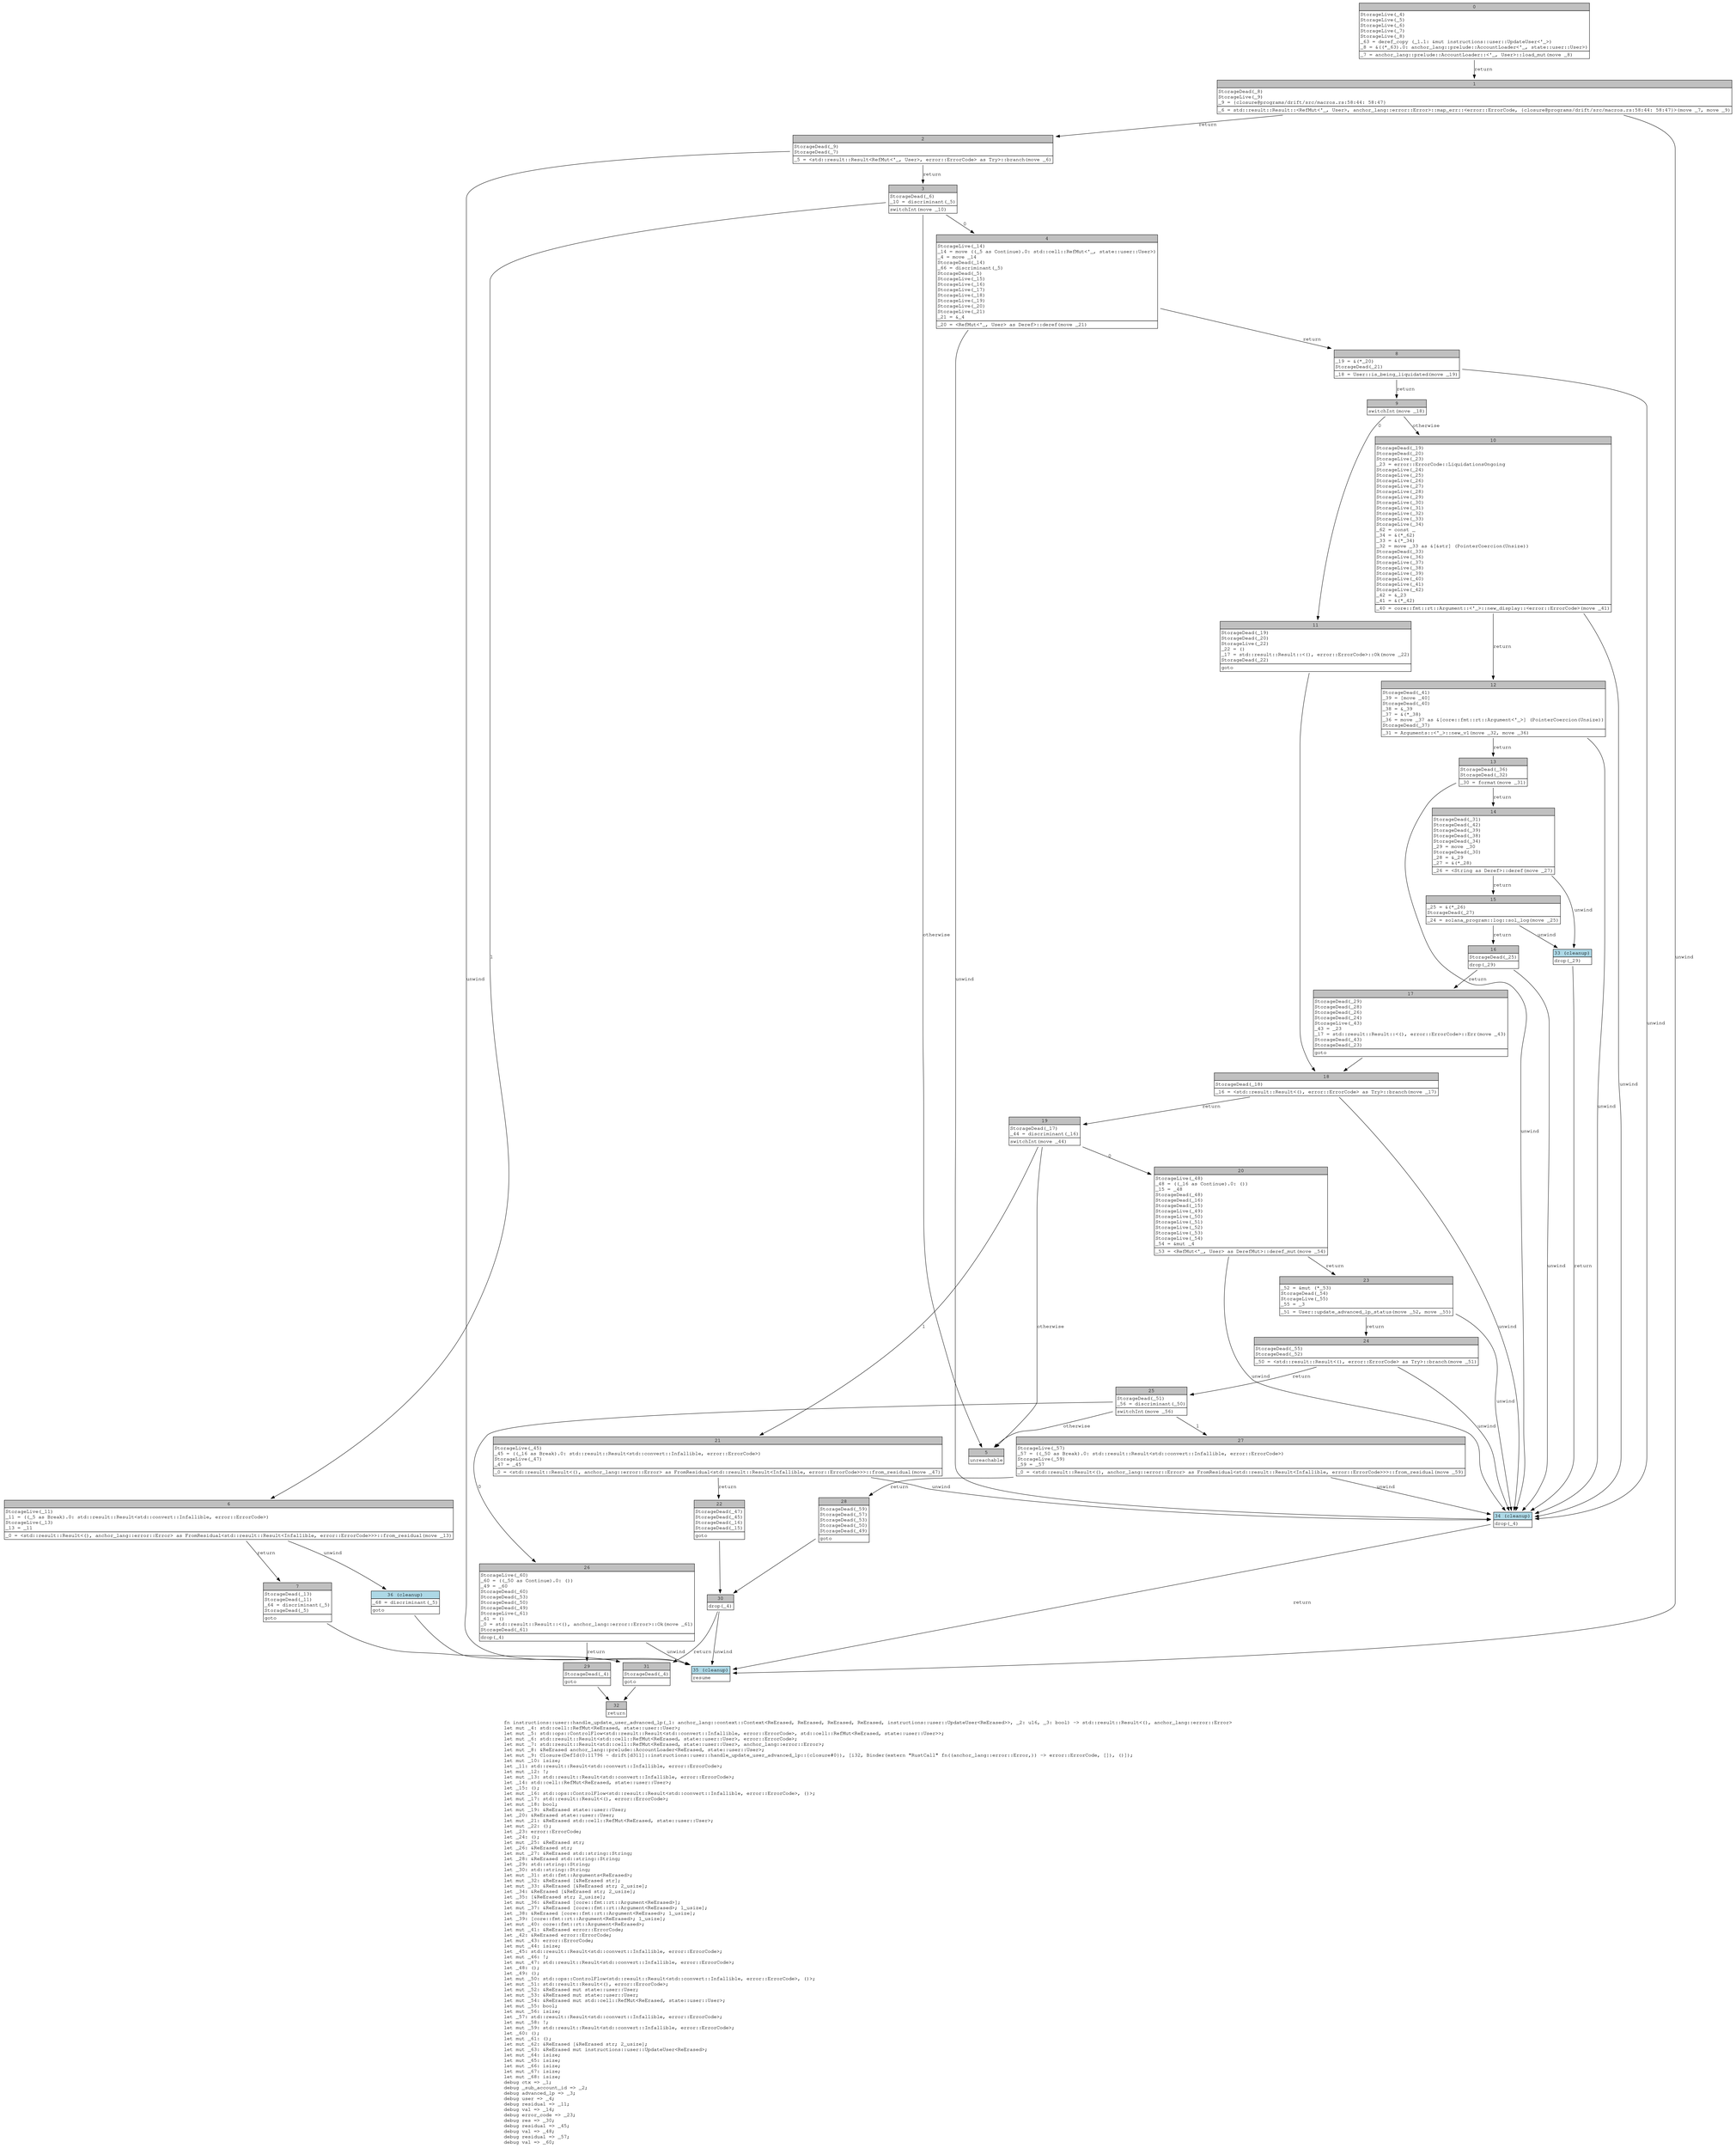 digraph Mir_0_1726 {
    graph [fontname="Courier, monospace"];
    node [fontname="Courier, monospace"];
    edge [fontname="Courier, monospace"];
    label=<fn instructions::user::handle_update_user_advanced_lp(_1: anchor_lang::context::Context&lt;ReErased, ReErased, ReErased, ReErased, instructions::user::UpdateUser&lt;ReErased&gt;&gt;, _2: u16, _3: bool) -&gt; std::result::Result&lt;(), anchor_lang::error::Error&gt;<br align="left"/>let mut _4: std::cell::RefMut&lt;ReErased, state::user::User&gt;;<br align="left"/>let mut _5: std::ops::ControlFlow&lt;std::result::Result&lt;std::convert::Infallible, error::ErrorCode&gt;, std::cell::RefMut&lt;ReErased, state::user::User&gt;&gt;;<br align="left"/>let mut _6: std::result::Result&lt;std::cell::RefMut&lt;ReErased, state::user::User&gt;, error::ErrorCode&gt;;<br align="left"/>let mut _7: std::result::Result&lt;std::cell::RefMut&lt;ReErased, state::user::User&gt;, anchor_lang::error::Error&gt;;<br align="left"/>let mut _8: &amp;ReErased anchor_lang::prelude::AccountLoader&lt;ReErased, state::user::User&gt;;<br align="left"/>let mut _9: Closure(DefId(0:11796 ~ drift[d311]::instructions::user::handle_update_user_advanced_lp::{closure#0}), [i32, Binder(extern &quot;RustCall&quot; fn((anchor_lang::error::Error,)) -&gt; error::ErrorCode, []), ()]);<br align="left"/>let mut _10: isize;<br align="left"/>let _11: std::result::Result&lt;std::convert::Infallible, error::ErrorCode&gt;;<br align="left"/>let mut _12: !;<br align="left"/>let mut _13: std::result::Result&lt;std::convert::Infallible, error::ErrorCode&gt;;<br align="left"/>let _14: std::cell::RefMut&lt;ReErased, state::user::User&gt;;<br align="left"/>let _15: ();<br align="left"/>let mut _16: std::ops::ControlFlow&lt;std::result::Result&lt;std::convert::Infallible, error::ErrorCode&gt;, ()&gt;;<br align="left"/>let mut _17: std::result::Result&lt;(), error::ErrorCode&gt;;<br align="left"/>let mut _18: bool;<br align="left"/>let mut _19: &amp;ReErased state::user::User;<br align="left"/>let _20: &amp;ReErased state::user::User;<br align="left"/>let mut _21: &amp;ReErased std::cell::RefMut&lt;ReErased, state::user::User&gt;;<br align="left"/>let mut _22: ();<br align="left"/>let _23: error::ErrorCode;<br align="left"/>let _24: ();<br align="left"/>let mut _25: &amp;ReErased str;<br align="left"/>let _26: &amp;ReErased str;<br align="left"/>let mut _27: &amp;ReErased std::string::String;<br align="left"/>let _28: &amp;ReErased std::string::String;<br align="left"/>let _29: std::string::String;<br align="left"/>let _30: std::string::String;<br align="left"/>let mut _31: std::fmt::Arguments&lt;ReErased&gt;;<br align="left"/>let mut _32: &amp;ReErased [&amp;ReErased str];<br align="left"/>let mut _33: &amp;ReErased [&amp;ReErased str; 2_usize];<br align="left"/>let _34: &amp;ReErased [&amp;ReErased str; 2_usize];<br align="left"/>let _35: [&amp;ReErased str; 2_usize];<br align="left"/>let mut _36: &amp;ReErased [core::fmt::rt::Argument&lt;ReErased&gt;];<br align="left"/>let mut _37: &amp;ReErased [core::fmt::rt::Argument&lt;ReErased&gt;; 1_usize];<br align="left"/>let _38: &amp;ReErased [core::fmt::rt::Argument&lt;ReErased&gt;; 1_usize];<br align="left"/>let _39: [core::fmt::rt::Argument&lt;ReErased&gt;; 1_usize];<br align="left"/>let mut _40: core::fmt::rt::Argument&lt;ReErased&gt;;<br align="left"/>let mut _41: &amp;ReErased error::ErrorCode;<br align="left"/>let _42: &amp;ReErased error::ErrorCode;<br align="left"/>let mut _43: error::ErrorCode;<br align="left"/>let mut _44: isize;<br align="left"/>let _45: std::result::Result&lt;std::convert::Infallible, error::ErrorCode&gt;;<br align="left"/>let mut _46: !;<br align="left"/>let mut _47: std::result::Result&lt;std::convert::Infallible, error::ErrorCode&gt;;<br align="left"/>let _48: ();<br align="left"/>let _49: ();<br align="left"/>let mut _50: std::ops::ControlFlow&lt;std::result::Result&lt;std::convert::Infallible, error::ErrorCode&gt;, ()&gt;;<br align="left"/>let mut _51: std::result::Result&lt;(), error::ErrorCode&gt;;<br align="left"/>let mut _52: &amp;ReErased mut state::user::User;<br align="left"/>let mut _53: &amp;ReErased mut state::user::User;<br align="left"/>let mut _54: &amp;ReErased mut std::cell::RefMut&lt;ReErased, state::user::User&gt;;<br align="left"/>let mut _55: bool;<br align="left"/>let mut _56: isize;<br align="left"/>let _57: std::result::Result&lt;std::convert::Infallible, error::ErrorCode&gt;;<br align="left"/>let mut _58: !;<br align="left"/>let mut _59: std::result::Result&lt;std::convert::Infallible, error::ErrorCode&gt;;<br align="left"/>let _60: ();<br align="left"/>let mut _61: ();<br align="left"/>let mut _62: &amp;ReErased [&amp;ReErased str; 2_usize];<br align="left"/>let mut _63: &amp;ReErased mut instructions::user::UpdateUser&lt;ReErased&gt;;<br align="left"/>let mut _64: isize;<br align="left"/>let mut _65: isize;<br align="left"/>let mut _66: isize;<br align="left"/>let mut _67: isize;<br align="left"/>let mut _68: isize;<br align="left"/>debug ctx =&gt; _1;<br align="left"/>debug _sub_account_id =&gt; _2;<br align="left"/>debug advanced_lp =&gt; _3;<br align="left"/>debug user =&gt; _4;<br align="left"/>debug residual =&gt; _11;<br align="left"/>debug val =&gt; _14;<br align="left"/>debug error_code =&gt; _23;<br align="left"/>debug res =&gt; _30;<br align="left"/>debug residual =&gt; _45;<br align="left"/>debug val =&gt; _48;<br align="left"/>debug residual =&gt; _57;<br align="left"/>debug val =&gt; _60;<br align="left"/>>;
    bb0__0_1726 [shape="none", label=<<table border="0" cellborder="1" cellspacing="0"><tr><td bgcolor="gray" align="center" colspan="1">0</td></tr><tr><td align="left" balign="left">StorageLive(_4)<br/>StorageLive(_5)<br/>StorageLive(_6)<br/>StorageLive(_7)<br/>StorageLive(_8)<br/>_63 = deref_copy (_1.1: &amp;mut instructions::user::UpdateUser&lt;'_&gt;)<br/>_8 = &amp;((*_63).0: anchor_lang::prelude::AccountLoader&lt;'_, state::user::User&gt;)<br/></td></tr><tr><td align="left">_7 = anchor_lang::prelude::AccountLoader::&lt;'_, User&gt;::load_mut(move _8)</td></tr></table>>];
    bb1__0_1726 [shape="none", label=<<table border="0" cellborder="1" cellspacing="0"><tr><td bgcolor="gray" align="center" colspan="1">1</td></tr><tr><td align="left" balign="left">StorageDead(_8)<br/>StorageLive(_9)<br/>_9 = {closure@programs/drift/src/macros.rs:58:44: 58:47}<br/></td></tr><tr><td align="left">_6 = std::result::Result::&lt;RefMut&lt;'_, User&gt;, anchor_lang::error::Error&gt;::map_err::&lt;error::ErrorCode, {closure@programs/drift/src/macros.rs:58:44: 58:47}&gt;(move _7, move _9)</td></tr></table>>];
    bb2__0_1726 [shape="none", label=<<table border="0" cellborder="1" cellspacing="0"><tr><td bgcolor="gray" align="center" colspan="1">2</td></tr><tr><td align="left" balign="left">StorageDead(_9)<br/>StorageDead(_7)<br/></td></tr><tr><td align="left">_5 = &lt;std::result::Result&lt;RefMut&lt;'_, User&gt;, error::ErrorCode&gt; as Try&gt;::branch(move _6)</td></tr></table>>];
    bb3__0_1726 [shape="none", label=<<table border="0" cellborder="1" cellspacing="0"><tr><td bgcolor="gray" align="center" colspan="1">3</td></tr><tr><td align="left" balign="left">StorageDead(_6)<br/>_10 = discriminant(_5)<br/></td></tr><tr><td align="left">switchInt(move _10)</td></tr></table>>];
    bb4__0_1726 [shape="none", label=<<table border="0" cellborder="1" cellspacing="0"><tr><td bgcolor="gray" align="center" colspan="1">4</td></tr><tr><td align="left" balign="left">StorageLive(_14)<br/>_14 = move ((_5 as Continue).0: std::cell::RefMut&lt;'_, state::user::User&gt;)<br/>_4 = move _14<br/>StorageDead(_14)<br/>_66 = discriminant(_5)<br/>StorageDead(_5)<br/>StorageLive(_15)<br/>StorageLive(_16)<br/>StorageLive(_17)<br/>StorageLive(_18)<br/>StorageLive(_19)<br/>StorageLive(_20)<br/>StorageLive(_21)<br/>_21 = &amp;_4<br/></td></tr><tr><td align="left">_20 = &lt;RefMut&lt;'_, User&gt; as Deref&gt;::deref(move _21)</td></tr></table>>];
    bb5__0_1726 [shape="none", label=<<table border="0" cellborder="1" cellspacing="0"><tr><td bgcolor="gray" align="center" colspan="1">5</td></tr><tr><td align="left">unreachable</td></tr></table>>];
    bb6__0_1726 [shape="none", label=<<table border="0" cellborder="1" cellspacing="0"><tr><td bgcolor="gray" align="center" colspan="1">6</td></tr><tr><td align="left" balign="left">StorageLive(_11)<br/>_11 = ((_5 as Break).0: std::result::Result&lt;std::convert::Infallible, error::ErrorCode&gt;)<br/>StorageLive(_13)<br/>_13 = _11<br/></td></tr><tr><td align="left">_0 = &lt;std::result::Result&lt;(), anchor_lang::error::Error&gt; as FromResidual&lt;std::result::Result&lt;Infallible, error::ErrorCode&gt;&gt;&gt;::from_residual(move _13)</td></tr></table>>];
    bb7__0_1726 [shape="none", label=<<table border="0" cellborder="1" cellspacing="0"><tr><td bgcolor="gray" align="center" colspan="1">7</td></tr><tr><td align="left" balign="left">StorageDead(_13)<br/>StorageDead(_11)<br/>_64 = discriminant(_5)<br/>StorageDead(_5)<br/></td></tr><tr><td align="left">goto</td></tr></table>>];
    bb8__0_1726 [shape="none", label=<<table border="0" cellborder="1" cellspacing="0"><tr><td bgcolor="gray" align="center" colspan="1">8</td></tr><tr><td align="left" balign="left">_19 = &amp;(*_20)<br/>StorageDead(_21)<br/></td></tr><tr><td align="left">_18 = User::is_being_liquidated(move _19)</td></tr></table>>];
    bb9__0_1726 [shape="none", label=<<table border="0" cellborder="1" cellspacing="0"><tr><td bgcolor="gray" align="center" colspan="1">9</td></tr><tr><td align="left">switchInt(move _18)</td></tr></table>>];
    bb10__0_1726 [shape="none", label=<<table border="0" cellborder="1" cellspacing="0"><tr><td bgcolor="gray" align="center" colspan="1">10</td></tr><tr><td align="left" balign="left">StorageDead(_19)<br/>StorageDead(_20)<br/>StorageLive(_23)<br/>_23 = error::ErrorCode::LiquidationsOngoing<br/>StorageLive(_24)<br/>StorageLive(_25)<br/>StorageLive(_26)<br/>StorageLive(_27)<br/>StorageLive(_28)<br/>StorageLive(_29)<br/>StorageLive(_30)<br/>StorageLive(_31)<br/>StorageLive(_32)<br/>StorageLive(_33)<br/>StorageLive(_34)<br/>_62 = const _<br/>_34 = &amp;(*_62)<br/>_33 = &amp;(*_34)<br/>_32 = move _33 as &amp;[&amp;str] (PointerCoercion(Unsize))<br/>StorageDead(_33)<br/>StorageLive(_36)<br/>StorageLive(_37)<br/>StorageLive(_38)<br/>StorageLive(_39)<br/>StorageLive(_40)<br/>StorageLive(_41)<br/>StorageLive(_42)<br/>_42 = &amp;_23<br/>_41 = &amp;(*_42)<br/></td></tr><tr><td align="left">_40 = core::fmt::rt::Argument::&lt;'_&gt;::new_display::&lt;error::ErrorCode&gt;(move _41)</td></tr></table>>];
    bb11__0_1726 [shape="none", label=<<table border="0" cellborder="1" cellspacing="0"><tr><td bgcolor="gray" align="center" colspan="1">11</td></tr><tr><td align="left" balign="left">StorageDead(_19)<br/>StorageDead(_20)<br/>StorageLive(_22)<br/>_22 = ()<br/>_17 = std::result::Result::&lt;(), error::ErrorCode&gt;::Ok(move _22)<br/>StorageDead(_22)<br/></td></tr><tr><td align="left">goto</td></tr></table>>];
    bb12__0_1726 [shape="none", label=<<table border="0" cellborder="1" cellspacing="0"><tr><td bgcolor="gray" align="center" colspan="1">12</td></tr><tr><td align="left" balign="left">StorageDead(_41)<br/>_39 = [move _40]<br/>StorageDead(_40)<br/>_38 = &amp;_39<br/>_37 = &amp;(*_38)<br/>_36 = move _37 as &amp;[core::fmt::rt::Argument&lt;'_&gt;] (PointerCoercion(Unsize))<br/>StorageDead(_37)<br/></td></tr><tr><td align="left">_31 = Arguments::&lt;'_&gt;::new_v1(move _32, move _36)</td></tr></table>>];
    bb13__0_1726 [shape="none", label=<<table border="0" cellborder="1" cellspacing="0"><tr><td bgcolor="gray" align="center" colspan="1">13</td></tr><tr><td align="left" balign="left">StorageDead(_36)<br/>StorageDead(_32)<br/></td></tr><tr><td align="left">_30 = format(move _31)</td></tr></table>>];
    bb14__0_1726 [shape="none", label=<<table border="0" cellborder="1" cellspacing="0"><tr><td bgcolor="gray" align="center" colspan="1">14</td></tr><tr><td align="left" balign="left">StorageDead(_31)<br/>StorageDead(_42)<br/>StorageDead(_39)<br/>StorageDead(_38)<br/>StorageDead(_34)<br/>_29 = move _30<br/>StorageDead(_30)<br/>_28 = &amp;_29<br/>_27 = &amp;(*_28)<br/></td></tr><tr><td align="left">_26 = &lt;String as Deref&gt;::deref(move _27)</td></tr></table>>];
    bb15__0_1726 [shape="none", label=<<table border="0" cellborder="1" cellspacing="0"><tr><td bgcolor="gray" align="center" colspan="1">15</td></tr><tr><td align="left" balign="left">_25 = &amp;(*_26)<br/>StorageDead(_27)<br/></td></tr><tr><td align="left">_24 = solana_program::log::sol_log(move _25)</td></tr></table>>];
    bb16__0_1726 [shape="none", label=<<table border="0" cellborder="1" cellspacing="0"><tr><td bgcolor="gray" align="center" colspan="1">16</td></tr><tr><td align="left" balign="left">StorageDead(_25)<br/></td></tr><tr><td align="left">drop(_29)</td></tr></table>>];
    bb17__0_1726 [shape="none", label=<<table border="0" cellborder="1" cellspacing="0"><tr><td bgcolor="gray" align="center" colspan="1">17</td></tr><tr><td align="left" balign="left">StorageDead(_29)<br/>StorageDead(_28)<br/>StorageDead(_26)<br/>StorageDead(_24)<br/>StorageLive(_43)<br/>_43 = _23<br/>_17 = std::result::Result::&lt;(), error::ErrorCode&gt;::Err(move _43)<br/>StorageDead(_43)<br/>StorageDead(_23)<br/></td></tr><tr><td align="left">goto</td></tr></table>>];
    bb18__0_1726 [shape="none", label=<<table border="0" cellborder="1" cellspacing="0"><tr><td bgcolor="gray" align="center" colspan="1">18</td></tr><tr><td align="left" balign="left">StorageDead(_18)<br/></td></tr><tr><td align="left">_16 = &lt;std::result::Result&lt;(), error::ErrorCode&gt; as Try&gt;::branch(move _17)</td></tr></table>>];
    bb19__0_1726 [shape="none", label=<<table border="0" cellborder="1" cellspacing="0"><tr><td bgcolor="gray" align="center" colspan="1">19</td></tr><tr><td align="left" balign="left">StorageDead(_17)<br/>_44 = discriminant(_16)<br/></td></tr><tr><td align="left">switchInt(move _44)</td></tr></table>>];
    bb20__0_1726 [shape="none", label=<<table border="0" cellborder="1" cellspacing="0"><tr><td bgcolor="gray" align="center" colspan="1">20</td></tr><tr><td align="left" balign="left">StorageLive(_48)<br/>_48 = ((_16 as Continue).0: ())<br/>_15 = _48<br/>StorageDead(_48)<br/>StorageDead(_16)<br/>StorageDead(_15)<br/>StorageLive(_49)<br/>StorageLive(_50)<br/>StorageLive(_51)<br/>StorageLive(_52)<br/>StorageLive(_53)<br/>StorageLive(_54)<br/>_54 = &amp;mut _4<br/></td></tr><tr><td align="left">_53 = &lt;RefMut&lt;'_, User&gt; as DerefMut&gt;::deref_mut(move _54)</td></tr></table>>];
    bb21__0_1726 [shape="none", label=<<table border="0" cellborder="1" cellspacing="0"><tr><td bgcolor="gray" align="center" colspan="1">21</td></tr><tr><td align="left" balign="left">StorageLive(_45)<br/>_45 = ((_16 as Break).0: std::result::Result&lt;std::convert::Infallible, error::ErrorCode&gt;)<br/>StorageLive(_47)<br/>_47 = _45<br/></td></tr><tr><td align="left">_0 = &lt;std::result::Result&lt;(), anchor_lang::error::Error&gt; as FromResidual&lt;std::result::Result&lt;Infallible, error::ErrorCode&gt;&gt;&gt;::from_residual(move _47)</td></tr></table>>];
    bb22__0_1726 [shape="none", label=<<table border="0" cellborder="1" cellspacing="0"><tr><td bgcolor="gray" align="center" colspan="1">22</td></tr><tr><td align="left" balign="left">StorageDead(_47)<br/>StorageDead(_45)<br/>StorageDead(_16)<br/>StorageDead(_15)<br/></td></tr><tr><td align="left">goto</td></tr></table>>];
    bb23__0_1726 [shape="none", label=<<table border="0" cellborder="1" cellspacing="0"><tr><td bgcolor="gray" align="center" colspan="1">23</td></tr><tr><td align="left" balign="left">_52 = &amp;mut (*_53)<br/>StorageDead(_54)<br/>StorageLive(_55)<br/>_55 = _3<br/></td></tr><tr><td align="left">_51 = User::update_advanced_lp_status(move _52, move _55)</td></tr></table>>];
    bb24__0_1726 [shape="none", label=<<table border="0" cellborder="1" cellspacing="0"><tr><td bgcolor="gray" align="center" colspan="1">24</td></tr><tr><td align="left" balign="left">StorageDead(_55)<br/>StorageDead(_52)<br/></td></tr><tr><td align="left">_50 = &lt;std::result::Result&lt;(), error::ErrorCode&gt; as Try&gt;::branch(move _51)</td></tr></table>>];
    bb25__0_1726 [shape="none", label=<<table border="0" cellborder="1" cellspacing="0"><tr><td bgcolor="gray" align="center" colspan="1">25</td></tr><tr><td align="left" balign="left">StorageDead(_51)<br/>_56 = discriminant(_50)<br/></td></tr><tr><td align="left">switchInt(move _56)</td></tr></table>>];
    bb26__0_1726 [shape="none", label=<<table border="0" cellborder="1" cellspacing="0"><tr><td bgcolor="gray" align="center" colspan="1">26</td></tr><tr><td align="left" balign="left">StorageLive(_60)<br/>_60 = ((_50 as Continue).0: ())<br/>_49 = _60<br/>StorageDead(_60)<br/>StorageDead(_53)<br/>StorageDead(_50)<br/>StorageDead(_49)<br/>StorageLive(_61)<br/>_61 = ()<br/>_0 = std::result::Result::&lt;(), anchor_lang::error::Error&gt;::Ok(move _61)<br/>StorageDead(_61)<br/></td></tr><tr><td align="left">drop(_4)</td></tr></table>>];
    bb27__0_1726 [shape="none", label=<<table border="0" cellborder="1" cellspacing="0"><tr><td bgcolor="gray" align="center" colspan="1">27</td></tr><tr><td align="left" balign="left">StorageLive(_57)<br/>_57 = ((_50 as Break).0: std::result::Result&lt;std::convert::Infallible, error::ErrorCode&gt;)<br/>StorageLive(_59)<br/>_59 = _57<br/></td></tr><tr><td align="left">_0 = &lt;std::result::Result&lt;(), anchor_lang::error::Error&gt; as FromResidual&lt;std::result::Result&lt;Infallible, error::ErrorCode&gt;&gt;&gt;::from_residual(move _59)</td></tr></table>>];
    bb28__0_1726 [shape="none", label=<<table border="0" cellborder="1" cellspacing="0"><tr><td bgcolor="gray" align="center" colspan="1">28</td></tr><tr><td align="left" balign="left">StorageDead(_59)<br/>StorageDead(_57)<br/>StorageDead(_53)<br/>StorageDead(_50)<br/>StorageDead(_49)<br/></td></tr><tr><td align="left">goto</td></tr></table>>];
    bb29__0_1726 [shape="none", label=<<table border="0" cellborder="1" cellspacing="0"><tr><td bgcolor="gray" align="center" colspan="1">29</td></tr><tr><td align="left" balign="left">StorageDead(_4)<br/></td></tr><tr><td align="left">goto</td></tr></table>>];
    bb30__0_1726 [shape="none", label=<<table border="0" cellborder="1" cellspacing="0"><tr><td bgcolor="gray" align="center" colspan="1">30</td></tr><tr><td align="left">drop(_4)</td></tr></table>>];
    bb31__0_1726 [shape="none", label=<<table border="0" cellborder="1" cellspacing="0"><tr><td bgcolor="gray" align="center" colspan="1">31</td></tr><tr><td align="left" balign="left">StorageDead(_4)<br/></td></tr><tr><td align="left">goto</td></tr></table>>];
    bb32__0_1726 [shape="none", label=<<table border="0" cellborder="1" cellspacing="0"><tr><td bgcolor="gray" align="center" colspan="1">32</td></tr><tr><td align="left">return</td></tr></table>>];
    bb33__0_1726 [shape="none", label=<<table border="0" cellborder="1" cellspacing="0"><tr><td bgcolor="lightblue" align="center" colspan="1">33 (cleanup)</td></tr><tr><td align="left">drop(_29)</td></tr></table>>];
    bb34__0_1726 [shape="none", label=<<table border="0" cellborder="1" cellspacing="0"><tr><td bgcolor="lightblue" align="center" colspan="1">34 (cleanup)</td></tr><tr><td align="left">drop(_4)</td></tr></table>>];
    bb35__0_1726 [shape="none", label=<<table border="0" cellborder="1" cellspacing="0"><tr><td bgcolor="lightblue" align="center" colspan="1">35 (cleanup)</td></tr><tr><td align="left">resume</td></tr></table>>];
    bb36__0_1726 [shape="none", label=<<table border="0" cellborder="1" cellspacing="0"><tr><td bgcolor="lightblue" align="center" colspan="1">36 (cleanup)</td></tr><tr><td align="left" balign="left">_68 = discriminant(_5)<br/></td></tr><tr><td align="left">goto</td></tr></table>>];
    bb0__0_1726 -> bb1__0_1726 [label="return"];
    bb1__0_1726 -> bb2__0_1726 [label="return"];
    bb1__0_1726 -> bb35__0_1726 [label="unwind"];
    bb2__0_1726 -> bb3__0_1726 [label="return"];
    bb2__0_1726 -> bb35__0_1726 [label="unwind"];
    bb3__0_1726 -> bb4__0_1726 [label="0"];
    bb3__0_1726 -> bb6__0_1726 [label="1"];
    bb3__0_1726 -> bb5__0_1726 [label="otherwise"];
    bb4__0_1726 -> bb8__0_1726 [label="return"];
    bb4__0_1726 -> bb34__0_1726 [label="unwind"];
    bb6__0_1726 -> bb7__0_1726 [label="return"];
    bb6__0_1726 -> bb36__0_1726 [label="unwind"];
    bb7__0_1726 -> bb31__0_1726 [label=""];
    bb8__0_1726 -> bb9__0_1726 [label="return"];
    bb8__0_1726 -> bb34__0_1726 [label="unwind"];
    bb9__0_1726 -> bb11__0_1726 [label="0"];
    bb9__0_1726 -> bb10__0_1726 [label="otherwise"];
    bb10__0_1726 -> bb12__0_1726 [label="return"];
    bb10__0_1726 -> bb34__0_1726 [label="unwind"];
    bb11__0_1726 -> bb18__0_1726 [label=""];
    bb12__0_1726 -> bb13__0_1726 [label="return"];
    bb12__0_1726 -> bb34__0_1726 [label="unwind"];
    bb13__0_1726 -> bb14__0_1726 [label="return"];
    bb13__0_1726 -> bb34__0_1726 [label="unwind"];
    bb14__0_1726 -> bb15__0_1726 [label="return"];
    bb14__0_1726 -> bb33__0_1726 [label="unwind"];
    bb15__0_1726 -> bb16__0_1726 [label="return"];
    bb15__0_1726 -> bb33__0_1726 [label="unwind"];
    bb16__0_1726 -> bb17__0_1726 [label="return"];
    bb16__0_1726 -> bb34__0_1726 [label="unwind"];
    bb17__0_1726 -> bb18__0_1726 [label=""];
    bb18__0_1726 -> bb19__0_1726 [label="return"];
    bb18__0_1726 -> bb34__0_1726 [label="unwind"];
    bb19__0_1726 -> bb20__0_1726 [label="0"];
    bb19__0_1726 -> bb21__0_1726 [label="1"];
    bb19__0_1726 -> bb5__0_1726 [label="otherwise"];
    bb20__0_1726 -> bb23__0_1726 [label="return"];
    bb20__0_1726 -> bb34__0_1726 [label="unwind"];
    bb21__0_1726 -> bb22__0_1726 [label="return"];
    bb21__0_1726 -> bb34__0_1726 [label="unwind"];
    bb22__0_1726 -> bb30__0_1726 [label=""];
    bb23__0_1726 -> bb24__0_1726 [label="return"];
    bb23__0_1726 -> bb34__0_1726 [label="unwind"];
    bb24__0_1726 -> bb25__0_1726 [label="return"];
    bb24__0_1726 -> bb34__0_1726 [label="unwind"];
    bb25__0_1726 -> bb26__0_1726 [label="0"];
    bb25__0_1726 -> bb27__0_1726 [label="1"];
    bb25__0_1726 -> bb5__0_1726 [label="otherwise"];
    bb26__0_1726 -> bb29__0_1726 [label="return"];
    bb26__0_1726 -> bb35__0_1726 [label="unwind"];
    bb27__0_1726 -> bb28__0_1726 [label="return"];
    bb27__0_1726 -> bb34__0_1726 [label="unwind"];
    bb28__0_1726 -> bb30__0_1726 [label=""];
    bb29__0_1726 -> bb32__0_1726 [label=""];
    bb30__0_1726 -> bb31__0_1726 [label="return"];
    bb30__0_1726 -> bb35__0_1726 [label="unwind"];
    bb31__0_1726 -> bb32__0_1726 [label=""];
    bb33__0_1726 -> bb34__0_1726 [label="return"];
    bb34__0_1726 -> bb35__0_1726 [label="return"];
    bb36__0_1726 -> bb35__0_1726 [label=""];
}

